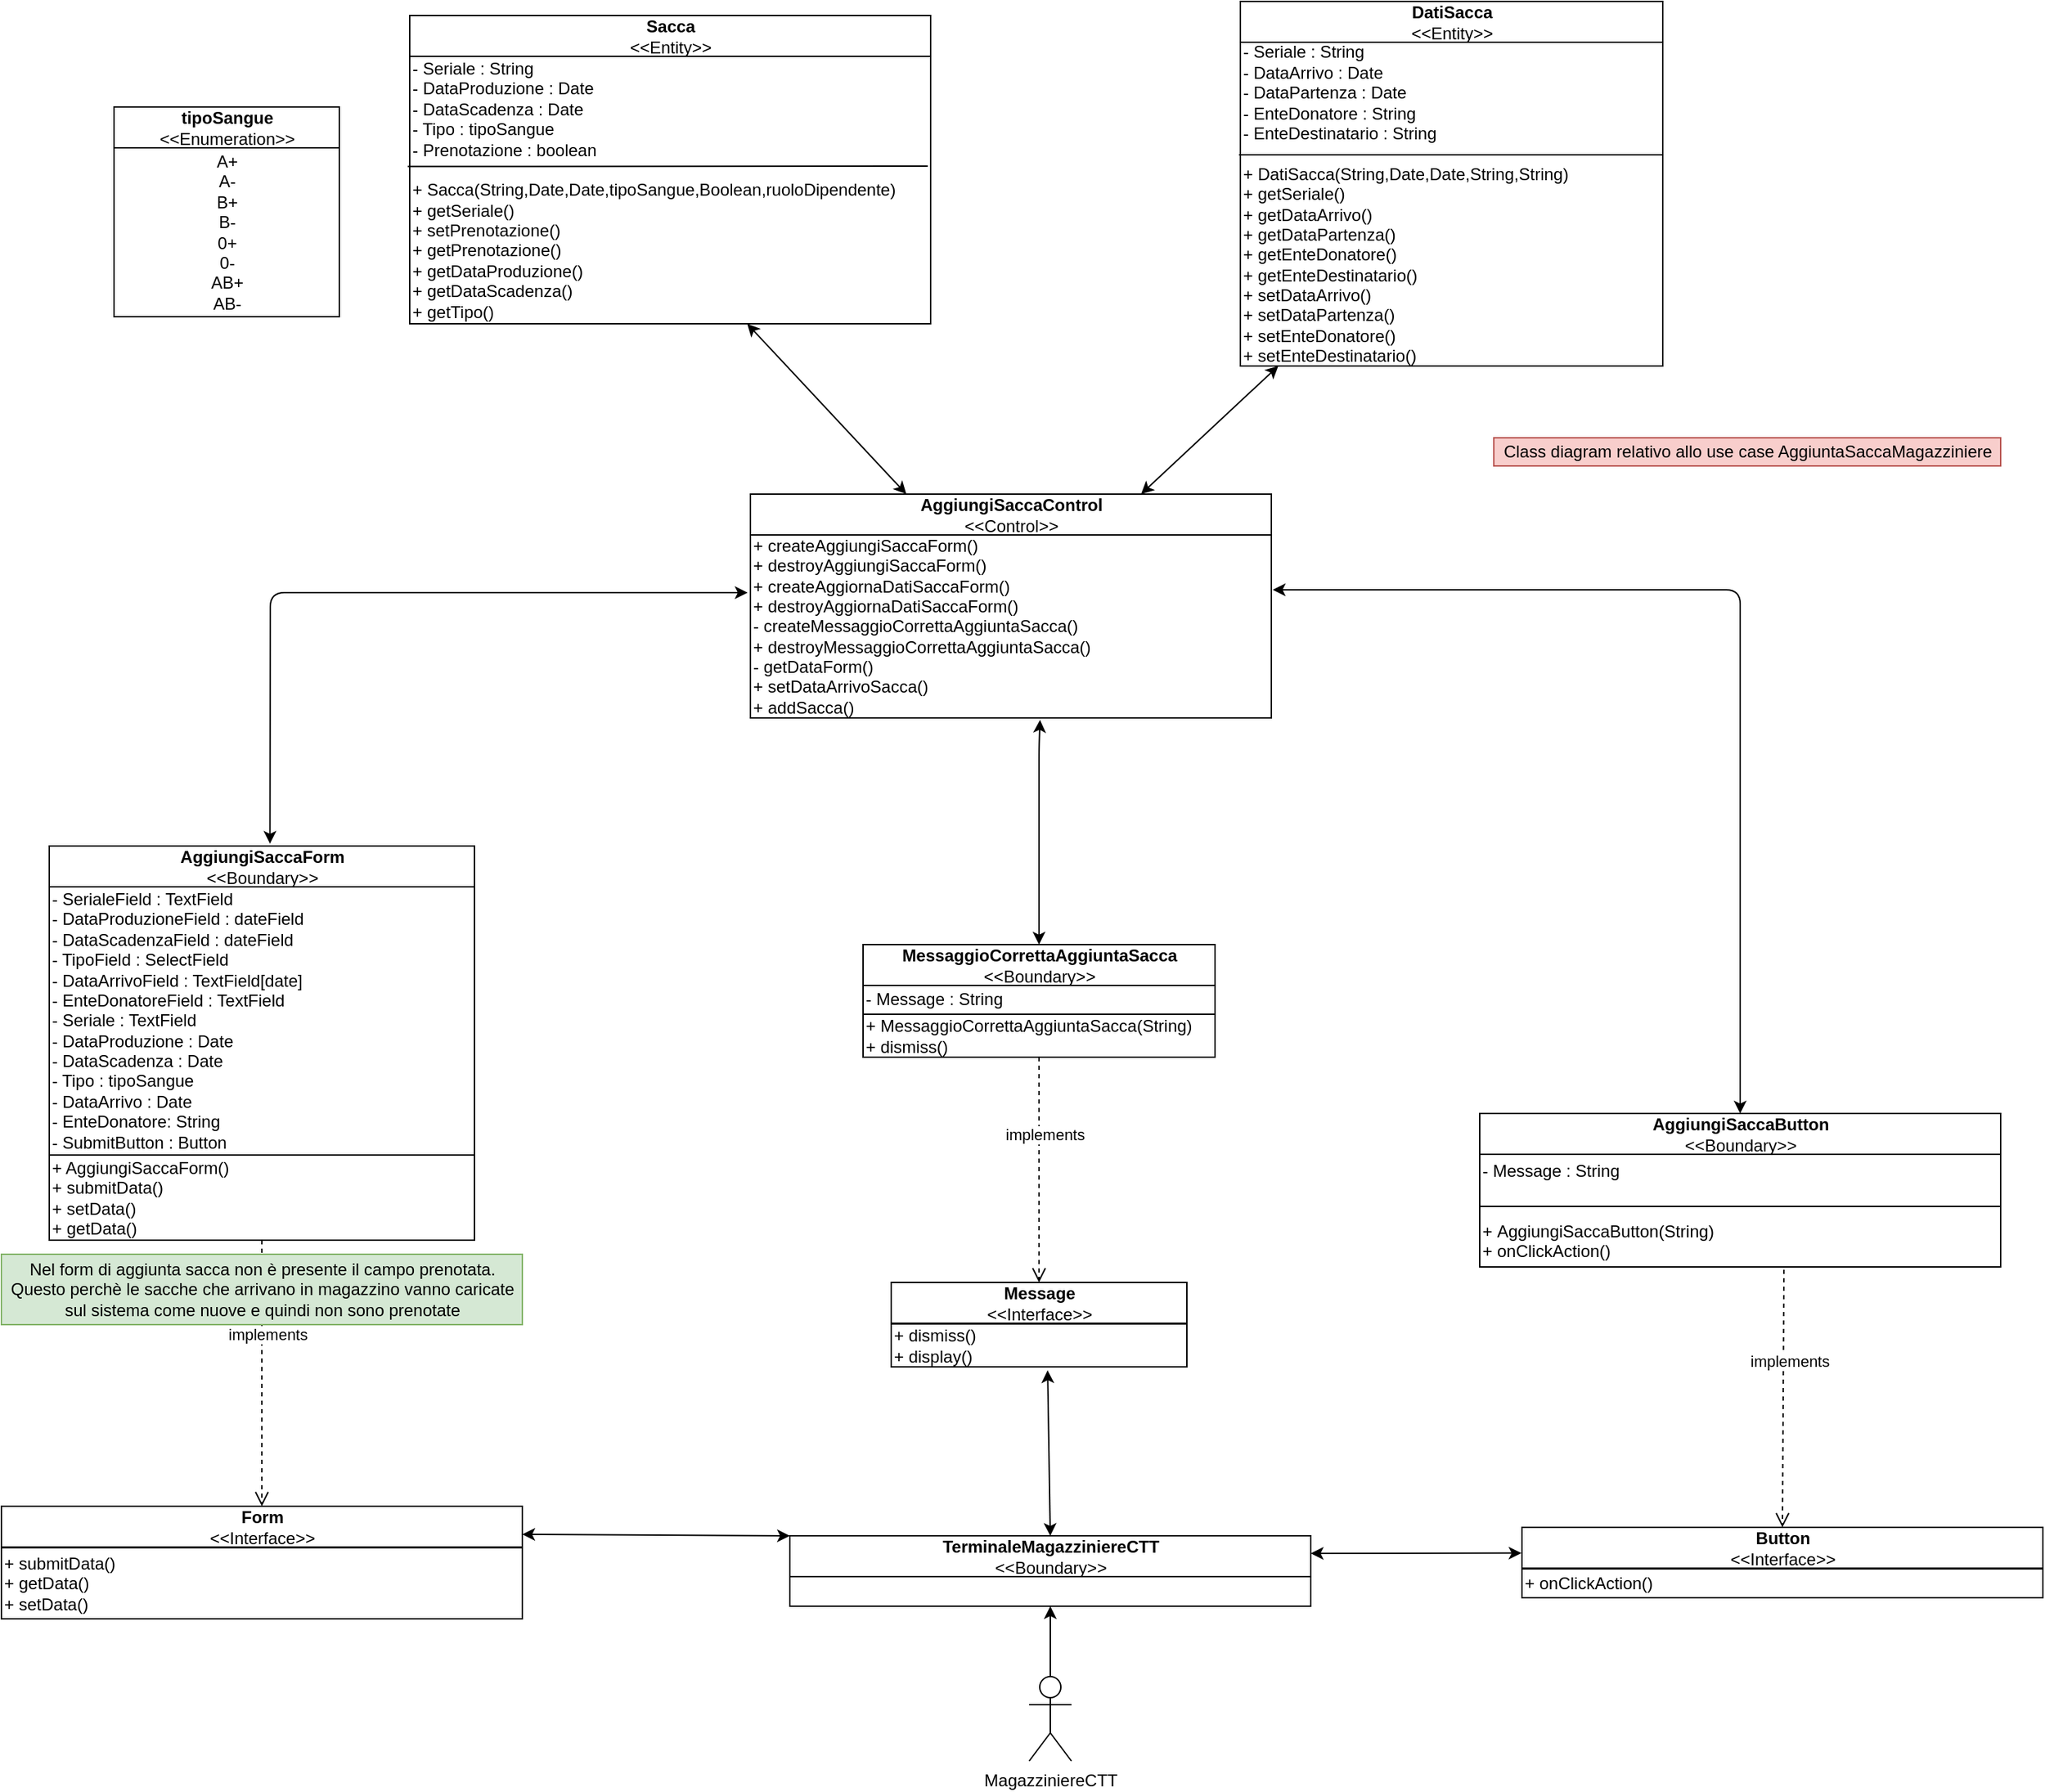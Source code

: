 <mxfile version="14.4.3" type="device"><diagram id="290oCbHAPPW3zIQfEsDf" name="Page-1"><mxGraphModel dx="759" dy="534" grid="1" gridSize="10" guides="1" tooltips="1" connect="1" arrows="1" fold="1" page="1" pageScale="1" pageWidth="827" pageHeight="1169" math="0" shadow="0"><root><mxCell id="0"/><mxCell id="1" parent="0"/><mxCell id="lyWawE8wOHZN246EXcPM-9" value="tipoSangue&lt;br&gt;&lt;span style=&quot;font-weight: 400&quot;&gt;&amp;lt;&amp;lt;Enumeration&amp;gt;&amp;gt;&lt;/span&gt;" style="swimlane;fontStyle=1;align=center;verticalAlign=middle;childLayout=stackLayout;horizontal=1;startSize=29;horizontalStack=0;resizeParent=1;resizeParentMax=0;resizeLast=0;collapsible=0;marginBottom=0;html=1;" parent="1" vertex="1"><mxGeometry x="170" y="95" width="160" height="149" as="geometry"/></mxCell><mxCell id="lyWawE8wOHZN246EXcPM-10" value="&lt;div&gt;A+&lt;/div&gt;&lt;div&gt;A-&lt;/div&gt;&lt;div&gt;B+&lt;/div&gt;&lt;div&gt;B-&lt;/div&gt;&lt;div&gt;0+&lt;/div&gt;&lt;div&gt;0-&lt;/div&gt;&lt;div&gt;AB+&lt;/div&gt;&lt;div&gt;AB-&lt;/div&gt;" style="text;html=1;align=center;verticalAlign=middle;resizable=0;points=[];autosize=1;" parent="lyWawE8wOHZN246EXcPM-9" vertex="1"><mxGeometry y="29" width="160" height="120" as="geometry"/></mxCell><mxCell id="lyWawE8wOHZN246EXcPM-11" value="" style="endArrow=classic;startArrow=classic;html=1;" parent="1" source="lyWawE8wOHZN246EXcPM-36" edge="1"><mxGeometry width="50" height="50" relative="1" as="geometry"><mxPoint x="760.55" y="368.995" as="sourcePoint"/><mxPoint x="619.724" y="249" as="targetPoint"/></mxGeometry></mxCell><mxCell id="lyWawE8wOHZN246EXcPM-14" value="AggiungiSaccaForm&lt;br&gt;&lt;span style=&quot;font-weight: 400&quot;&gt;&amp;lt;&amp;lt;Boundary&amp;gt;&amp;gt;&lt;/span&gt;" style="swimlane;fontStyle=1;align=center;verticalAlign=middle;childLayout=stackLayout;horizontal=1;startSize=29;horizontalStack=0;resizeParent=1;resizeParentMax=0;resizeLast=0;collapsible=0;marginBottom=0;html=1;" parent="1" vertex="1"><mxGeometry x="124" y="620" width="302" height="280" as="geometry"/></mxCell><mxCell id="lyWawE8wOHZN246EXcPM-15" value="- SerialeField : TextField&lt;br&gt;- DataProduzioneField : dateField&lt;br&gt;- DataScadenzaField : dateField&lt;br&gt;- TipoField : SelectField&lt;br&gt;- DataArrivoField : TextField[date]&lt;br&gt;- EnteDonatoreField : TextField&lt;br&gt;- Seriale : TextField&lt;br&gt;- DataProduzione : Date&lt;br&gt;- DataScadenza : Date&lt;br&gt;- Tipo : tipoSangue&lt;br&gt;- DataArrivo : Date&lt;br&gt;- EnteDonatore: String&lt;br&gt;- SubmitButton : Button" style="text;html=1;align=left;verticalAlign=middle;resizable=0;points=[];autosize=1;" parent="lyWawE8wOHZN246EXcPM-14" vertex="1"><mxGeometry y="29" width="302" height="190" as="geometry"/></mxCell><mxCell id="lyWawE8wOHZN246EXcPM-16" value="" style="line;strokeWidth=1;fillColor=none;align=left;verticalAlign=middle;spacingTop=-1;spacingLeft=3;spacingRight=3;rotatable=0;labelPosition=right;points=[];portConstraint=eastwest;" parent="lyWawE8wOHZN246EXcPM-14" vertex="1"><mxGeometry y="219" width="302" height="1" as="geometry"/></mxCell><mxCell id="lyWawE8wOHZN246EXcPM-17" value="&lt;div&gt;&lt;span&gt;+ AggiungiSaccaForm()&lt;/span&gt;&lt;/div&gt;&lt;div&gt;&lt;span&gt;+ submitData()&lt;/span&gt;&lt;/div&gt;&lt;div&gt;&lt;span&gt;+ setData()&lt;/span&gt;&lt;/div&gt;&lt;div&gt;&lt;span&gt;+ getData()&lt;/span&gt;&lt;/div&gt;" style="text;html=1;align=left;verticalAlign=middle;resizable=0;points=[];autosize=1;" parent="lyWawE8wOHZN246EXcPM-14" vertex="1"><mxGeometry y="220" width="302" height="60" as="geometry"/></mxCell><mxCell id="lyWawE8wOHZN246EXcPM-18" value="TerminaleMagazziniereCTT&lt;br&gt;&lt;span style=&quot;font-weight: 400&quot;&gt;&amp;lt;&amp;lt;Boundary&amp;gt;&amp;gt;&lt;/span&gt;" style="swimlane;fontStyle=1;align=center;verticalAlign=middle;childLayout=stackLayout;horizontal=1;startSize=29;horizontalStack=0;resizeParent=1;resizeParentMax=0;resizeLast=0;collapsible=0;marginBottom=0;html=1;" parent="1" vertex="1"><mxGeometry x="650" y="1110" width="370" height="50" as="geometry"/></mxCell><mxCell id="lyWawE8wOHZN246EXcPM-19" style="edgeStyle=orthogonalEdgeStyle;rounded=0;orthogonalLoop=1;jettySize=auto;html=1;entryX=0.5;entryY=1;entryDx=0;entryDy=0;" parent="1" source="lyWawE8wOHZN246EXcPM-31" target="lyWawE8wOHZN246EXcPM-18" edge="1"><mxGeometry relative="1" as="geometry"><mxPoint x="1175.0" y="1009" as="sourcePoint"/><mxPoint x="1175" y="1059" as="targetPoint"/></mxGeometry></mxCell><mxCell id="lyWawE8wOHZN246EXcPM-20" value="" style="endArrow=classic;html=1;entryX=0.5;entryY=0;entryDx=0;entryDy=0;startArrow=classic;startFill=1;" parent="1" target="lyWawE8wOHZN246EXcPM-32" edge="1"><mxGeometry width="50" height="50" relative="1" as="geometry"><mxPoint x="993" y="438" as="sourcePoint"/><mxPoint x="1385" y="443.5" as="targetPoint"/><Array as="points"><mxPoint x="1325" y="438"/></Array></mxGeometry></mxCell><mxCell id="lyWawE8wOHZN246EXcPM-21" value="" style="endArrow=classic;html=1;entryX=0.519;entryY=-0.006;entryDx=0;entryDy=0;entryPerimeter=0;startArrow=classic;startFill=1;" parent="1" target="lyWawE8wOHZN246EXcPM-14" edge="1"><mxGeometry width="50" height="50" relative="1" as="geometry"><mxPoint x="620" y="440" as="sourcePoint"/><mxPoint x="1335.65" y="565" as="targetPoint"/><Array as="points"><mxPoint x="281" y="440"/></Array></mxGeometry></mxCell><mxCell id="lyWawE8wOHZN246EXcPM-22" value="" style="endArrow=classic;startArrow=classic;html=1;exitX=1;exitY=0.25;exitDx=0;exitDy=0;entryX=-0.001;entryY=0.366;entryDx=0;entryDy=0;entryPerimeter=0;" parent="1" source="lyWawE8wOHZN246EXcPM-18" target="lyWawE8wOHZN246EXcPM-24" edge="1"><mxGeometry width="50" height="50" relative="1" as="geometry"><mxPoint x="1360.0" y="809" as="sourcePoint"/><mxPoint x="1169" y="1120" as="targetPoint"/></mxGeometry></mxCell><mxCell id="lyWawE8wOHZN246EXcPM-23" value="" style="endArrow=classic;startArrow=classic;html=1;exitX=0;exitY=0;exitDx=0;exitDy=0;entryX=1;entryY=0.25;entryDx=0;entryDy=0;" parent="1" source="lyWawE8wOHZN246EXcPM-18" target="lyWawE8wOHZN246EXcPM-27" edge="1"><mxGeometry width="50" height="50" relative="1" as="geometry"><mxPoint x="990" y="810" as="sourcePoint"/><mxPoint x="880" y="749" as="targetPoint"/></mxGeometry></mxCell><mxCell id="lyWawE8wOHZN246EXcPM-24" value="Button&lt;br&gt;&lt;span style=&quot;font-weight: 400&quot;&gt;&amp;lt;&amp;lt;Interface&amp;gt;&amp;gt;&lt;/span&gt;" style="swimlane;fontStyle=1;align=center;verticalAlign=middle;childLayout=stackLayout;horizontal=1;startSize=29;horizontalStack=0;resizeParent=1;resizeParentMax=0;resizeLast=0;collapsible=0;marginBottom=0;html=1;" parent="1" vertex="1"><mxGeometry x="1170" y="1104" width="370" height="50" as="geometry"/></mxCell><mxCell id="lyWawE8wOHZN246EXcPM-25" value="" style="line;strokeWidth=1;fillColor=none;align=left;verticalAlign=middle;spacingTop=-1;spacingLeft=3;spacingRight=3;rotatable=0;labelPosition=right;points=[];portConstraint=eastwest;" parent="lyWawE8wOHZN246EXcPM-24" vertex="1"><mxGeometry y="29" width="370" height="1" as="geometry"/></mxCell><mxCell id="lyWawE8wOHZN246EXcPM-26" value="+ onClickAction()" style="text;html=1;align=left;verticalAlign=middle;resizable=0;points=[];autosize=1;" parent="lyWawE8wOHZN246EXcPM-24" vertex="1"><mxGeometry y="30" width="370" height="20" as="geometry"/></mxCell><mxCell id="lyWawE8wOHZN246EXcPM-27" value="Form&lt;br&gt;&lt;span style=&quot;font-weight: 400&quot;&gt;&amp;lt;&amp;lt;Interface&amp;gt;&amp;gt;&lt;/span&gt;" style="swimlane;fontStyle=1;align=center;verticalAlign=middle;childLayout=stackLayout;horizontal=1;startSize=29;horizontalStack=0;resizeParent=1;resizeParentMax=0;resizeLast=0;collapsible=0;marginBottom=0;html=1;" parent="1" vertex="1"><mxGeometry x="90" y="1089" width="370" height="80" as="geometry"/></mxCell><mxCell id="lyWawE8wOHZN246EXcPM-28" value="" style="line;strokeWidth=1;fillColor=none;align=left;verticalAlign=middle;spacingTop=-1;spacingLeft=3;spacingRight=3;rotatable=0;labelPosition=right;points=[];portConstraint=eastwest;" parent="lyWawE8wOHZN246EXcPM-27" vertex="1"><mxGeometry y="29" width="370" height="1" as="geometry"/></mxCell><mxCell id="lyWawE8wOHZN246EXcPM-29" value="+ submitData()&lt;br&gt;+ getData()&lt;br&gt;+ setData()" style="text;html=1;align=left;verticalAlign=middle;resizable=0;points=[];autosize=1;" parent="lyWawE8wOHZN246EXcPM-27" vertex="1"><mxGeometry y="30" width="370" height="50" as="geometry"/></mxCell><mxCell id="lyWawE8wOHZN246EXcPM-31" value="MagazziniereCTT" style="shape=umlActor;verticalLabelPosition=bottom;verticalAlign=top;html=1;outlineConnect=0;" parent="1" vertex="1"><mxGeometry x="820" y="1210" width="30" height="60" as="geometry"/></mxCell><mxCell id="lyWawE8wOHZN246EXcPM-32" value="AggiungiSaccaButton&lt;br&gt;&lt;span style=&quot;font-weight: 400&quot;&gt;&amp;lt;&amp;lt;Boundary&amp;gt;&amp;gt;&lt;/span&gt;" style="swimlane;fontStyle=1;align=center;verticalAlign=middle;childLayout=stackLayout;horizontal=1;startSize=29;horizontalStack=0;resizeParent=1;resizeParentMax=0;resizeLast=0;collapsible=0;marginBottom=0;html=1;" parent="1" vertex="1"><mxGeometry x="1140" y="810" width="370" height="109" as="geometry"/></mxCell><mxCell id="lyWawE8wOHZN246EXcPM-33" value="- Message : String&lt;br&gt;&lt;br&gt;&lt;br&gt;+&amp;nbsp;&lt;span style=&quot;text-align: center&quot;&gt;AggiungiSaccaButton&lt;/span&gt;(String)&lt;br&gt;+ onClickAction()" style="text;html=1;align=left;verticalAlign=middle;resizable=0;points=[];autosize=1;" parent="lyWawE8wOHZN246EXcPM-32" vertex="1"><mxGeometry y="29" width="370" height="80" as="geometry"/></mxCell><mxCell id="lyWawE8wOHZN246EXcPM-34" value="" style="endArrow=none;html=1;" parent="lyWawE8wOHZN246EXcPM-32" edge="1"><mxGeometry width="50" height="50" relative="1" as="geometry"><mxPoint y="66" as="sourcePoint"/><mxPoint x="370" y="66" as="targetPoint"/></mxGeometry></mxCell><mxCell id="lyWawE8wOHZN246EXcPM-35" value="implements" style="html=1;verticalAlign=bottom;endArrow=open;dashed=1;endSize=8;entryX=0.5;entryY=0;entryDx=0;entryDy=0;exitX=0.584;exitY=1.025;exitDx=0;exitDy=0;exitPerimeter=0;" parent="1" source="lyWawE8wOHZN246EXcPM-33" target="lyWawE8wOHZN246EXcPM-24" edge="1"><mxGeometry x="-0.198" y="4" relative="1" as="geometry"><mxPoint x="1180" y="990" as="sourcePoint"/><mxPoint x="1910.45" y="680.61" as="targetPoint"/><mxPoint as="offset"/></mxGeometry></mxCell><mxCell id="lyWawE8wOHZN246EXcPM-36" value="AggiungiSaccaControl&lt;br&gt;&lt;span style=&quot;font-weight: 400&quot;&gt;&amp;lt;&amp;lt;Control&amp;gt;&amp;gt;&lt;/span&gt;" style="swimlane;fontStyle=1;align=center;verticalAlign=middle;childLayout=stackLayout;horizontal=1;startSize=29;horizontalStack=0;resizeParent=1;resizeParentMax=0;resizeLast=0;collapsible=0;marginBottom=0;html=1;" parent="1" vertex="1"><mxGeometry x="622" y="370" width="370" height="159" as="geometry"/></mxCell><mxCell id="lyWawE8wOHZN246EXcPM-37" value="+ createAggiungiSaccaForm()&lt;br&gt;+ destroyAggiungiSaccaForm()&lt;br&gt;+ createAggiornaDatiSaccaForm()&lt;br&gt;+ destroyAggiornaDatiSaccaForm()&lt;br&gt;- createMessaggioCorrettaAggiuntaSacca()&lt;br&gt;+ destroyMessaggioCorrettaAggiuntaSacca()&lt;br&gt;- getDataForm()&lt;br&gt;+ setDataArrivoSacca()&lt;br&gt;+ addSacca()" style="text;html=1;align=left;verticalAlign=middle;resizable=0;points=[];autosize=1;" parent="lyWawE8wOHZN246EXcPM-36" vertex="1"><mxGeometry y="29" width="370" height="130" as="geometry"/></mxCell><mxCell id="lyWawE8wOHZN246EXcPM-38" value="Message&lt;br&gt;&lt;span style=&quot;font-weight: 400&quot;&gt;&amp;lt;&amp;lt;Interface&amp;gt;&amp;gt;&lt;/span&gt;" style="swimlane;fontStyle=1;align=center;verticalAlign=middle;childLayout=stackLayout;horizontal=1;startSize=29;horizontalStack=0;resizeParent=1;resizeParentMax=0;resizeLast=0;collapsible=0;marginBottom=0;html=1;" parent="1" vertex="1"><mxGeometry x="722" y="930" width="210" height="60" as="geometry"/></mxCell><mxCell id="lyWawE8wOHZN246EXcPM-39" value="" style="line;strokeWidth=1;fillColor=none;align=left;verticalAlign=middle;spacingTop=-1;spacingLeft=3;spacingRight=3;rotatable=0;labelPosition=right;points=[];portConstraint=eastwest;" parent="lyWawE8wOHZN246EXcPM-38" vertex="1"><mxGeometry y="29" width="210" height="1" as="geometry"/></mxCell><mxCell id="lyWawE8wOHZN246EXcPM-40" value="+ dismiss()&lt;br&gt;+ display()" style="text;html=1;align=left;verticalAlign=middle;resizable=0;points=[];autosize=1;" parent="lyWawE8wOHZN246EXcPM-38" vertex="1"><mxGeometry y="30" width="210" height="30" as="geometry"/></mxCell><mxCell id="lyWawE8wOHZN246EXcPM-41" value="" style="endArrow=classic;startArrow=classic;html=1;exitX=0.5;exitY=0;exitDx=0;exitDy=0;entryX=0.529;entryY=1.081;entryDx=0;entryDy=0;entryPerimeter=0;" parent="1" source="lyWawE8wOHZN246EXcPM-18" target="lyWawE8wOHZN246EXcPM-40" edge="1"><mxGeometry width="50" height="50" relative="1" as="geometry"><mxPoint x="620" y="900" as="sourcePoint"/><mxPoint x="836" y="993" as="targetPoint"/></mxGeometry></mxCell><mxCell id="lyWawE8wOHZN246EXcPM-43" value="MessaggioCorrettaAggiuntaSacca&lt;br&gt;&lt;span style=&quot;font-weight: 400&quot;&gt;&amp;lt;&amp;lt;Boundary&amp;gt;&amp;gt;&lt;/span&gt;" style="swimlane;fontStyle=1;align=center;verticalAlign=middle;childLayout=stackLayout;horizontal=1;startSize=29;horizontalStack=0;resizeParent=1;resizeParentMax=0;resizeLast=0;collapsible=0;marginBottom=0;html=1;" parent="1" vertex="1"><mxGeometry x="702" y="690" width="250" height="80" as="geometry"/></mxCell><mxCell id="lyWawE8wOHZN246EXcPM-44" value="- Message : String" style="text;html=1;align=left;verticalAlign=middle;resizable=0;points=[];autosize=1;" parent="lyWawE8wOHZN246EXcPM-43" vertex="1"><mxGeometry y="29" width="250" height="20" as="geometry"/></mxCell><mxCell id="lyWawE8wOHZN246EXcPM-45" value="" style="line;strokeWidth=1;fillColor=none;align=left;verticalAlign=middle;spacingTop=-1;spacingLeft=3;spacingRight=3;rotatable=0;labelPosition=right;points=[];portConstraint=eastwest;" parent="lyWawE8wOHZN246EXcPM-43" vertex="1"><mxGeometry y="49" width="250" height="1" as="geometry"/></mxCell><mxCell id="lyWawE8wOHZN246EXcPM-46" value="+ MessaggioCorrettaAggiuntaSacca(String)&lt;br&gt;+ dismiss()" style="text;html=1;align=left;verticalAlign=middle;resizable=0;points=[];autosize=1;" parent="lyWawE8wOHZN246EXcPM-43" vertex="1"><mxGeometry y="50" width="250" height="30" as="geometry"/></mxCell><mxCell id="lyWawE8wOHZN246EXcPM-47" value="" style="endArrow=classic;startArrow=classic;html=1;exitX=0.5;exitY=0;exitDx=0;exitDy=0;entryX=0.556;entryY=1.011;entryDx=0;entryDy=0;entryPerimeter=0;" parent="1" source="lyWawE8wOHZN246EXcPM-43" target="lyWawE8wOHZN246EXcPM-37" edge="1"><mxGeometry width="50" height="50" relative="1" as="geometry"><mxPoint x="630" y="630" as="sourcePoint"/><mxPoint x="965" y="480" as="targetPoint"/><Array as="points"><mxPoint x="827" y="550"/></Array></mxGeometry></mxCell><mxCell id="_3BLpoZ_sjSIUcCO3k5N-2" value="Class diagram relativo allo use case AggiuntaSaccaMagazziniere" style="text;html=1;align=center;verticalAlign=middle;resizable=0;points=[];autosize=1;fillColor=#f8cecc;strokeColor=#b85450;" parent="1" vertex="1"><mxGeometry x="1150" y="330" width="360" height="20" as="geometry"/></mxCell><mxCell id="KkVf6sjBIuzyxaRxpAFW-1" value="DatiSacca&lt;br&gt;&lt;span style=&quot;font-weight: 400&quot;&gt;&amp;lt;&amp;lt;Entity&amp;gt;&amp;gt;&lt;/span&gt;" style="swimlane;fontStyle=1;align=center;verticalAlign=middle;childLayout=stackLayout;horizontal=1;startSize=29;horizontalStack=0;resizeParent=1;resizeParentMax=0;resizeLast=0;collapsible=0;marginBottom=0;html=1;" parent="1" vertex="1"><mxGeometry x="970" y="20" width="300" height="259" as="geometry"/></mxCell><mxCell id="KkVf6sjBIuzyxaRxpAFW-2" value="- Seriale : String&lt;br&gt;- DataArrivo : Date&lt;br&gt;- DataPartenza : Date&lt;br&gt;- EnteDonatore : String&lt;br&gt;- EnteDestinatario : String&lt;br&gt;&lt;br&gt;+ DatiSacca(String,Date,Date,String,String)&lt;br&gt;+ getSeriale()&lt;br&gt;+ getDataArrivo()&lt;br&gt;+ getDataPartenza()&lt;br&gt;+ getEnteDonatore()&lt;br&gt;+ getEnteDestinatario()&lt;br&gt;+ setDataArrivo()&lt;br&gt;+ setDataPartenza()&lt;br&gt;+ setEnteDonatore()&lt;br&gt;+ setEnteDestinatario()" style="text;html=1;align=left;verticalAlign=middle;resizable=0;points=[];autosize=1;" parent="KkVf6sjBIuzyxaRxpAFW-1" vertex="1"><mxGeometry y="29" width="300" height="230" as="geometry"/></mxCell><mxCell id="KkVf6sjBIuzyxaRxpAFW-3" value="" style="endArrow=none;html=1;" parent="KkVf6sjBIuzyxaRxpAFW-1" edge="1"><mxGeometry width="50" height="50" relative="1" as="geometry"><mxPoint x="-1" y="109" as="sourcePoint"/><mxPoint x="300" y="109" as="targetPoint"/></mxGeometry></mxCell><mxCell id="KkVf6sjBIuzyxaRxpAFW-7" value="" style="endArrow=classic;startArrow=classic;html=1;exitX=0.75;exitY=0;exitDx=0;exitDy=0;" parent="1" source="lyWawE8wOHZN246EXcPM-36" target="KkVf6sjBIuzyxaRxpAFW-2" edge="1"><mxGeometry width="50" height="50" relative="1" as="geometry"><mxPoint x="753.501" y="380.0" as="sourcePoint"/><mxPoint x="656.385" y="289" as="targetPoint"/></mxGeometry></mxCell><mxCell id="KkVf6sjBIuzyxaRxpAFW-17" value="implements" style="html=1;verticalAlign=bottom;endArrow=open;dashed=1;endSize=8;entryX=0.5;entryY=0;entryDx=0;entryDy=0;" parent="1" source="lyWawE8wOHZN246EXcPM-17" target="lyWawE8wOHZN246EXcPM-27" edge="1"><mxGeometry x="-0.198" y="4" relative="1" as="geometry"><mxPoint x="149.844" y="815" as="sourcePoint"/><mxPoint x="428" y="1089" as="targetPoint"/><mxPoint as="offset"/></mxGeometry></mxCell><mxCell id="KkVf6sjBIuzyxaRxpAFW-18" value="implements" style="html=1;verticalAlign=bottom;endArrow=open;dashed=1;endSize=8;entryX=0.5;entryY=0;entryDx=0;entryDy=0;" parent="1" source="lyWawE8wOHZN246EXcPM-46" target="lyWawE8wOHZN246EXcPM-38" edge="1"><mxGeometry x="-0.198" y="4" relative="1" as="geometry"><mxPoint x="458.169" y="880" as="sourcePoint"/><mxPoint x="437.5" y="1099" as="targetPoint"/><mxPoint as="offset"/></mxGeometry></mxCell><mxCell id="kMhT9vL_bP4jBx9hCF2V-1" value="Sacca&lt;br&gt;&lt;span style=&quot;font-weight: 400&quot;&gt;&amp;lt;&amp;lt;Entity&amp;gt;&amp;gt;&lt;/span&gt;" style="swimlane;fontStyle=1;align=center;verticalAlign=middle;childLayout=stackLayout;horizontal=1;startSize=29;horizontalStack=0;resizeParent=1;resizeParentMax=0;resizeLast=0;collapsible=0;marginBottom=0;html=1;" parent="1" vertex="1"><mxGeometry x="380" y="30" width="370" height="219" as="geometry"/></mxCell><mxCell id="kMhT9vL_bP4jBx9hCF2V-2" value="- Seriale : String&lt;br&gt;- DataProduzione : Date&lt;br&gt;- DataScadenza : Date&lt;br&gt;- Tipo : tipoSangue&lt;br&gt;- Prenotazione : boolean&lt;br&gt;&lt;br&gt;+ Sacca(String,Date,Date,tipoSangue,Boolean,ruoloDipendente)&lt;br&gt;+ getSeriale()&lt;br&gt;+ setPrenotazione()&lt;br&gt;+ getPrenotazione()&lt;br&gt;+ getDataProduzione()&lt;br&gt;+ getDataScadenza()&lt;br&gt;+ getTipo()" style="text;html=1;align=left;verticalAlign=middle;resizable=0;points=[];autosize=1;" parent="kMhT9vL_bP4jBx9hCF2V-1" vertex="1"><mxGeometry y="29" width="370" height="190" as="geometry"/></mxCell><mxCell id="kMhT9vL_bP4jBx9hCF2V-3" value="" style="endArrow=none;html=1;exitX=-0.001;exitY=0.37;exitDx=0;exitDy=0;exitPerimeter=0;" parent="kMhT9vL_bP4jBx9hCF2V-1" edge="1"><mxGeometry width="50" height="50" relative="1" as="geometry"><mxPoint x="-1.37" y="107.3" as="sourcePoint"/><mxPoint x="368" y="107" as="targetPoint"/></mxGeometry></mxCell><mxCell id="kMhT9vL_bP4jBx9hCF2V-4" value="Nel form di aggiunta sacca non è presente il campo prenotata.&lt;br&gt;Questo perchè le sacche che arrivano in magazzino vanno caricate&lt;br&gt;sul sistema come nuove e quindi non sono prenotate" style="text;html=1;align=center;verticalAlign=middle;resizable=0;points=[];autosize=1;fillColor=#d5e8d4;strokeColor=#82b366;" parent="1" vertex="1"><mxGeometry x="90" y="910" width="370" height="50" as="geometry"/></mxCell></root></mxGraphModel></diagram></mxfile>